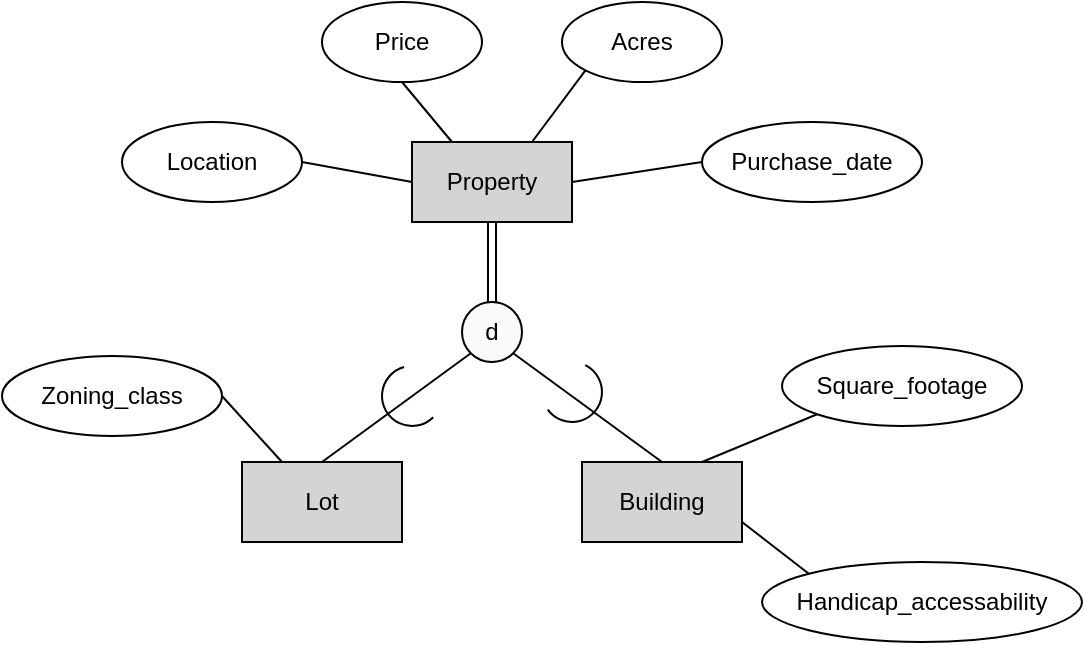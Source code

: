 <mxfile version="13.3.0" type="device"><diagram id="9QA6Sqa49Iqb927rPOCW" name="Page-1"><mxGraphModel dx="473" dy="784" grid="1" gridSize="10" guides="1" tooltips="1" connect="1" arrows="1" fold="1" page="1" pageScale="1" pageWidth="1100" pageHeight="850" math="0" shadow="0"><root><mxCell id="0"/><mxCell id="1" parent="0"/><mxCell id="WYUtpAzCmbmBtqo3QZE_-1" value="Property" style="rounded=0;whiteSpace=wrap;html=1;fillColor=#D4D4D4;" vertex="1" parent="1"><mxGeometry x="215" y="180" width="80" height="40" as="geometry"/></mxCell><mxCell id="WYUtpAzCmbmBtqo3QZE_-2" value="Lot" style="rounded=0;whiteSpace=wrap;html=1;fillColor=#D4D4D4;" vertex="1" parent="1"><mxGeometry x="130" y="340" width="80" height="40" as="geometry"/></mxCell><mxCell id="WYUtpAzCmbmBtqo3QZE_-3" value="Building" style="rounded=0;whiteSpace=wrap;html=1;fillColor=#D4D4D4;" vertex="1" parent="1"><mxGeometry x="300" y="340" width="80" height="40" as="geometry"/></mxCell><mxCell id="WYUtpAzCmbmBtqo3QZE_-4" value="d" style="ellipse;whiteSpace=wrap;html=1;aspect=fixed;fillColor=#FAFAFA;" vertex="1" parent="1"><mxGeometry x="240" y="260" width="30" height="30" as="geometry"/></mxCell><mxCell id="WYUtpAzCmbmBtqo3QZE_-5" value="" style="shape=link;html=1;exitX=0.5;exitY=0;exitDx=0;exitDy=0;entryX=0.5;entryY=1;entryDx=0;entryDy=0;" edge="1" parent="1" source="WYUtpAzCmbmBtqo3QZE_-4" target="WYUtpAzCmbmBtqo3QZE_-1"><mxGeometry width="50" height="50" relative="1" as="geometry"><mxPoint x="265" y="300" as="sourcePoint"/><mxPoint x="315" y="250" as="targetPoint"/></mxGeometry></mxCell><mxCell id="WYUtpAzCmbmBtqo3QZE_-6" value="" style="endArrow=none;html=1;exitX=0.5;exitY=0;exitDx=0;exitDy=0;entryX=0;entryY=1;entryDx=0;entryDy=0;" edge="1" parent="1" source="WYUtpAzCmbmBtqo3QZE_-2" target="WYUtpAzCmbmBtqo3QZE_-4"><mxGeometry width="50" height="50" relative="1" as="geometry"><mxPoint x="235" y="360" as="sourcePoint"/><mxPoint x="285" y="310" as="targetPoint"/></mxGeometry></mxCell><mxCell id="WYUtpAzCmbmBtqo3QZE_-7" value="" style="endArrow=none;html=1;exitX=0.5;exitY=0;exitDx=0;exitDy=0;entryX=1;entryY=1;entryDx=0;entryDy=0;" edge="1" parent="1" source="WYUtpAzCmbmBtqo3QZE_-3" target="WYUtpAzCmbmBtqo3QZE_-4"><mxGeometry width="50" height="50" relative="1" as="geometry"><mxPoint x="180" y="380" as="sourcePoint"/><mxPoint x="254.393" y="295.607" as="targetPoint"/></mxGeometry></mxCell><mxCell id="WYUtpAzCmbmBtqo3QZE_-8" value="" style="verticalLabelPosition=bottom;verticalAlign=top;html=1;shape=mxgraph.basic.arc;startAngle=0.375;endAngle=0.958;fillColor=#FAFAFA;" vertex="1" parent="1"><mxGeometry x="200" y="292" width="30" height="30" as="geometry"/></mxCell><mxCell id="WYUtpAzCmbmBtqo3QZE_-9" value="" style="verticalLabelPosition=bottom;verticalAlign=top;html=1;shape=mxgraph.basic.arc;startAngle=0.073;endAngle=0.65;fillColor=#FAFAFA;" vertex="1" parent="1"><mxGeometry x="280" y="290" width="30" height="30" as="geometry"/></mxCell><mxCell id="WYUtpAzCmbmBtqo3QZE_-10" value="Location" style="ellipse;whiteSpace=wrap;html=1;" vertex="1" parent="1"><mxGeometry x="70" y="170" width="90" height="40" as="geometry"/></mxCell><mxCell id="WYUtpAzCmbmBtqo3QZE_-11" value="Price" style="ellipse;whiteSpace=wrap;html=1;" vertex="1" parent="1"><mxGeometry x="170" y="110" width="80" height="40" as="geometry"/></mxCell><mxCell id="WYUtpAzCmbmBtqo3QZE_-12" value="Purchase_date" style="ellipse;whiteSpace=wrap;html=1;" vertex="1" parent="1"><mxGeometry x="360" y="170" width="110" height="40" as="geometry"/></mxCell><mxCell id="WYUtpAzCmbmBtqo3QZE_-13" value="Acres" style="ellipse;whiteSpace=wrap;html=1;" vertex="1" parent="1"><mxGeometry x="290" y="110" width="80" height="40" as="geometry"/></mxCell><mxCell id="WYUtpAzCmbmBtqo3QZE_-14" value="" style="endArrow=none;html=1;entryX=1;entryY=0.5;entryDx=0;entryDy=0;exitX=0;exitY=0.5;exitDx=0;exitDy=0;" edge="1" parent="1" source="WYUtpAzCmbmBtqo3QZE_-1" target="WYUtpAzCmbmBtqo3QZE_-10"><mxGeometry width="50" height="50" relative="1" as="geometry"><mxPoint x="140" y="280" as="sourcePoint"/><mxPoint x="190" y="230" as="targetPoint"/></mxGeometry></mxCell><mxCell id="WYUtpAzCmbmBtqo3QZE_-15" value="" style="endArrow=none;html=1;entryX=0.5;entryY=1;entryDx=0;entryDy=0;exitX=0.25;exitY=0;exitDx=0;exitDy=0;" edge="1" parent="1" source="WYUtpAzCmbmBtqo3QZE_-1" target="WYUtpAzCmbmBtqo3QZE_-11"><mxGeometry width="50" height="50" relative="1" as="geometry"><mxPoint x="225" y="210" as="sourcePoint"/><mxPoint x="170" y="200" as="targetPoint"/></mxGeometry></mxCell><mxCell id="WYUtpAzCmbmBtqo3QZE_-16" value="" style="endArrow=none;html=1;entryX=0.75;entryY=0;entryDx=0;entryDy=0;exitX=0;exitY=1;exitDx=0;exitDy=0;" edge="1" parent="1" source="WYUtpAzCmbmBtqo3QZE_-13" target="WYUtpAzCmbmBtqo3QZE_-1"><mxGeometry width="50" height="50" relative="1" as="geometry"><mxPoint x="245" y="190" as="sourcePoint"/><mxPoint x="220" y="160" as="targetPoint"/></mxGeometry></mxCell><mxCell id="WYUtpAzCmbmBtqo3QZE_-17" value="" style="endArrow=none;html=1;entryX=1;entryY=0.5;entryDx=0;entryDy=0;exitX=0;exitY=0.5;exitDx=0;exitDy=0;" edge="1" parent="1" source="WYUtpAzCmbmBtqo3QZE_-12" target="WYUtpAzCmbmBtqo3QZE_-1"><mxGeometry width="50" height="50" relative="1" as="geometry"><mxPoint x="311.716" y="154.142" as="sourcePoint"/><mxPoint x="285" y="190" as="targetPoint"/></mxGeometry></mxCell><mxCell id="WYUtpAzCmbmBtqo3QZE_-18" value="Zoning_class" style="ellipse;whiteSpace=wrap;html=1;" vertex="1" parent="1"><mxGeometry x="10" y="287" width="110" height="40" as="geometry"/></mxCell><mxCell id="WYUtpAzCmbmBtqo3QZE_-19" value="Handicap_accessability" style="ellipse;whiteSpace=wrap;html=1;" vertex="1" parent="1"><mxGeometry x="390" y="390" width="160" height="40" as="geometry"/></mxCell><mxCell id="WYUtpAzCmbmBtqo3QZE_-20" value="Square_footage" style="ellipse;whiteSpace=wrap;html=1;" vertex="1" parent="1"><mxGeometry x="400" y="282" width="120" height="40" as="geometry"/></mxCell><mxCell id="WYUtpAzCmbmBtqo3QZE_-21" value="" style="endArrow=none;html=1;entryX=1;entryY=0.5;entryDx=0;entryDy=0;exitX=0.25;exitY=0;exitDx=0;exitDy=0;" edge="1" parent="1" target="WYUtpAzCmbmBtqo3QZE_-18" source="WYUtpAzCmbmBtqo3QZE_-2"><mxGeometry width="50" height="50" relative="1" as="geometry"><mxPoint x="200" y="490" as="sourcePoint"/><mxPoint x="175" y="520" as="targetPoint"/></mxGeometry></mxCell><mxCell id="WYUtpAzCmbmBtqo3QZE_-22" value="" style="endArrow=none;html=1;entryX=0.75;entryY=0;entryDx=0;entryDy=0;exitX=0;exitY=1;exitDx=0;exitDy=0;" edge="1" parent="1" source="WYUtpAzCmbmBtqo3QZE_-20" target="WYUtpAzCmbmBtqo3QZE_-3"><mxGeometry width="50" height="50" relative="1" as="geometry"><mxPoint x="230" y="480" as="sourcePoint"/><mxPoint x="260" y="470" as="targetPoint"/></mxGeometry></mxCell><mxCell id="WYUtpAzCmbmBtqo3QZE_-23" value="" style="endArrow=none;html=1;entryX=1;entryY=0.75;entryDx=0;entryDy=0;exitX=0;exitY=0;exitDx=0;exitDy=0;" edge="1" parent="1" source="WYUtpAzCmbmBtqo3QZE_-19" target="WYUtpAzCmbmBtqo3QZE_-3"><mxGeometry width="50" height="50" relative="1" as="geometry"><mxPoint x="296.716" y="444.142" as="sourcePoint"/><mxPoint x="280" y="490" as="targetPoint"/></mxGeometry></mxCell></root></mxGraphModel></diagram></mxfile>